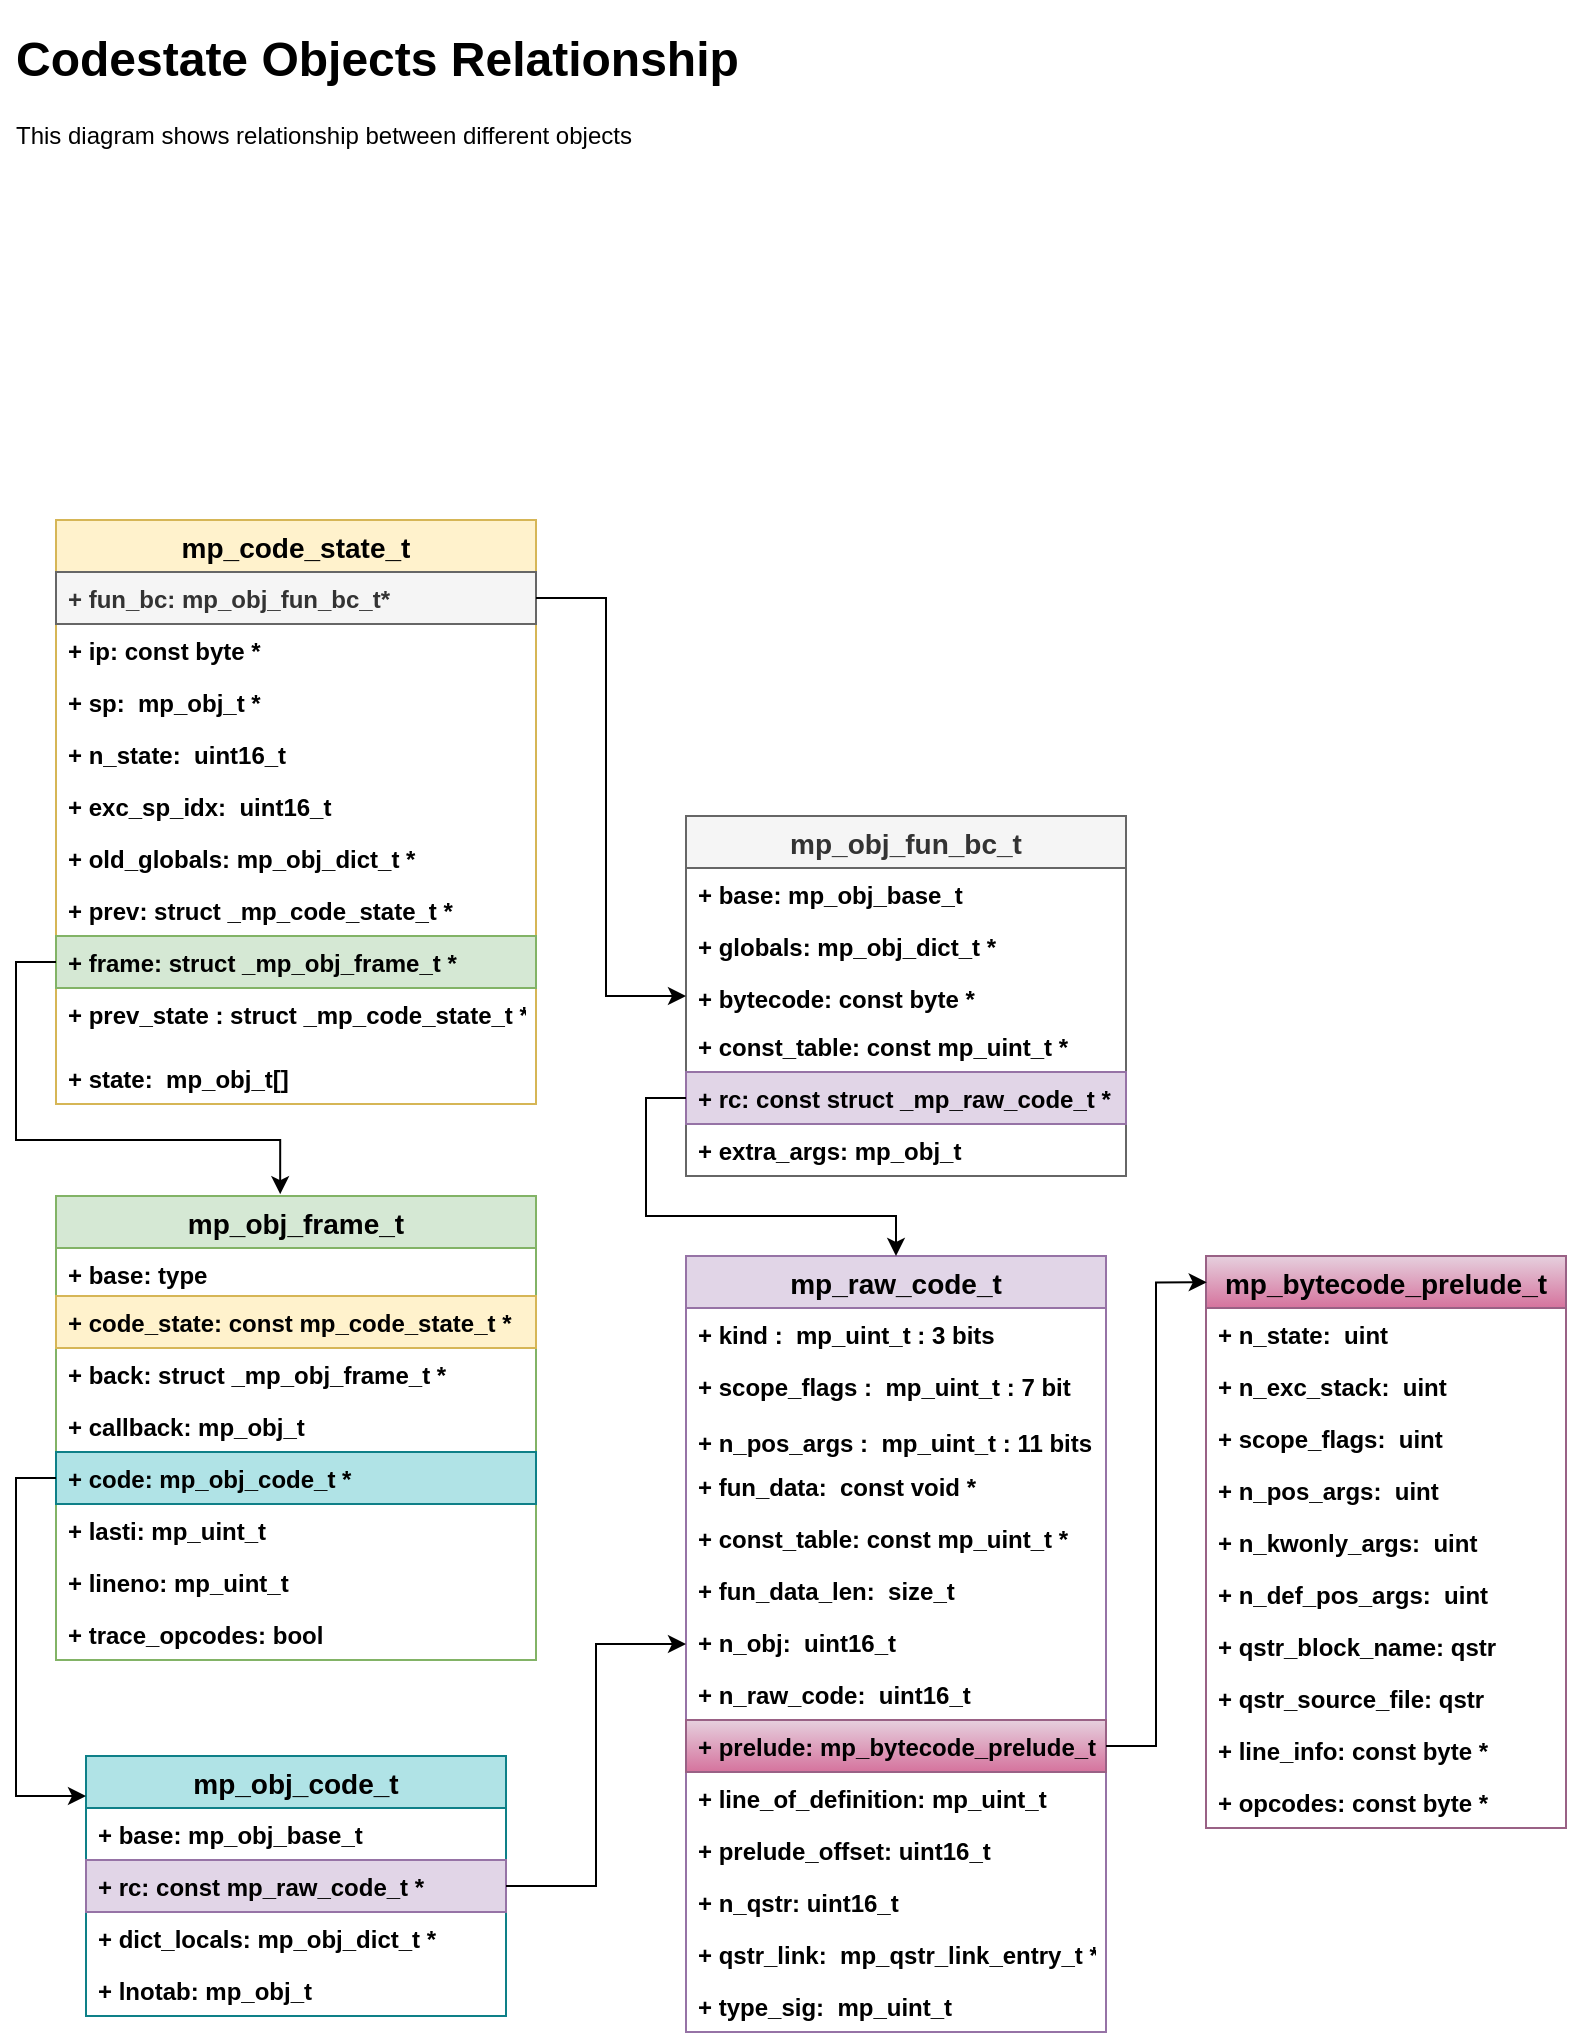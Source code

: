 <mxfile version="15.9.1" type="github">
  <diagram id="wnDa86_sgH5_1HbZJhVr" name="Page-1">
    <mxGraphModel dx="643" dy="319" grid="1" gridSize="10" guides="1" tooltips="1" connect="1" arrows="1" fold="1" page="1" pageScale="1" pageWidth="850" pageHeight="1100" math="0" shadow="0">
      <root>
        <mxCell id="0" />
        <mxCell id="1" parent="0" />
        <mxCell id="a_ci2bYjOTqBM8tlO-We-2" value="mp_code_state_t" style="swimlane;fontStyle=1;childLayout=stackLayout;horizontal=1;startSize=26;fillColor=#fff2cc;horizontalStack=0;resizeParent=1;resizeParentMax=0;resizeLast=0;collapsible=1;marginBottom=0;fontSize=14;strokeColor=#d6b656;" parent="1" vertex="1">
          <mxGeometry x="65" y="290" width="240" height="292" as="geometry" />
        </mxCell>
        <mxCell id="a_ci2bYjOTqBM8tlO-We-3" value="+ fun_bc: mp_obj_fun_bc_t*" style="text;strokeColor=#666666;fillColor=#f5f5f5;align=left;verticalAlign=top;spacingLeft=4;spacingRight=4;overflow=hidden;rotatable=0;points=[[0,0.5],[1,0.5]];portConstraint=eastwest;fontSize=12;fontStyle=1;fontColor=#333333;" parent="a_ci2bYjOTqBM8tlO-We-2" vertex="1">
          <mxGeometry y="26" width="240" height="26" as="geometry" />
        </mxCell>
        <mxCell id="lMU0eE661rHLFskUPlmX-3" value="+ ip: const byte *" style="text;strokeColor=none;fillColor=none;align=left;verticalAlign=top;spacingLeft=4;spacingRight=4;overflow=hidden;rotatable=0;points=[[0,0.5],[1,0.5]];portConstraint=eastwest;fontStyle=1" vertex="1" parent="a_ci2bYjOTqBM8tlO-We-2">
          <mxGeometry y="52" width="240" height="26" as="geometry" />
        </mxCell>
        <mxCell id="lMU0eE661rHLFskUPlmX-7" value="+ sp:  mp_obj_t *" style="text;strokeColor=none;fillColor=none;align=left;verticalAlign=top;spacingLeft=4;spacingRight=4;overflow=hidden;rotatable=0;points=[[0,0.5],[1,0.5]];portConstraint=eastwest;fontStyle=1" vertex="1" parent="a_ci2bYjOTqBM8tlO-We-2">
          <mxGeometry y="78" width="240" height="26" as="geometry" />
        </mxCell>
        <mxCell id="lMU0eE661rHLFskUPlmX-6" value="+ n_state:  uint16_t" style="text;strokeColor=none;fillColor=none;align=left;verticalAlign=top;spacingLeft=4;spacingRight=4;overflow=hidden;rotatable=0;points=[[0,0.5],[1,0.5]];portConstraint=eastwest;fontStyle=1" vertex="1" parent="a_ci2bYjOTqBM8tlO-We-2">
          <mxGeometry y="104" width="240" height="26" as="geometry" />
        </mxCell>
        <mxCell id="lMU0eE661rHLFskUPlmX-8" value="+ exc_sp_idx:  uint16_t" style="text;strokeColor=none;fillColor=none;align=left;verticalAlign=top;spacingLeft=4;spacingRight=4;overflow=hidden;rotatable=0;points=[[0,0.5],[1,0.5]];portConstraint=eastwest;fontStyle=1" vertex="1" parent="a_ci2bYjOTqBM8tlO-We-2">
          <mxGeometry y="130" width="240" height="26" as="geometry" />
        </mxCell>
        <mxCell id="lMU0eE661rHLFskUPlmX-9" value="+ old_globals: mp_obj_dict_t *" style="text;strokeColor=none;fillColor=none;align=left;verticalAlign=top;spacingLeft=4;spacingRight=4;overflow=hidden;rotatable=0;points=[[0,0.5],[1,0.5]];portConstraint=eastwest;fontStyle=1" vertex="1" parent="a_ci2bYjOTqBM8tlO-We-2">
          <mxGeometry y="156" width="240" height="26" as="geometry" />
        </mxCell>
        <mxCell id="lMU0eE661rHLFskUPlmX-5" value="+ prev: struct _mp_code_state_t *" style="text;strokeColor=none;fillColor=none;align=left;verticalAlign=top;spacingLeft=4;spacingRight=4;overflow=hidden;rotatable=0;points=[[0,0.5],[1,0.5]];portConstraint=eastwest;fontStyle=1" vertex="1" parent="a_ci2bYjOTqBM8tlO-We-2">
          <mxGeometry y="182" width="240" height="26" as="geometry" />
        </mxCell>
        <mxCell id="a_ci2bYjOTqBM8tlO-We-4" value="+ frame: struct _mp_obj_frame_t *" style="text;strokeColor=#82b366;fillColor=#d5e8d4;align=left;verticalAlign=top;spacingLeft=4;spacingRight=4;overflow=hidden;rotatable=0;points=[[0,0.5],[1,0.5]];portConstraint=eastwest;fontSize=12;fontStyle=1" parent="a_ci2bYjOTqBM8tlO-We-2" vertex="1">
          <mxGeometry y="208" width="240" height="26" as="geometry" />
        </mxCell>
        <mxCell id="a_ci2bYjOTqBM8tlO-We-9" value="+ prev_state : struct _mp_code_state_t *" style="text;align=left;verticalAlign=top;spacingLeft=4;spacingRight=4;overflow=hidden;rotatable=0;points=[[0,0.5],[1,0.5]];portConstraint=eastwest;fontSize=12;fontStyle=1" parent="a_ci2bYjOTqBM8tlO-We-2" vertex="1">
          <mxGeometry y="234" width="240" height="32" as="geometry" />
        </mxCell>
        <mxCell id="lMU0eE661rHLFskUPlmX-14" value="+ state:  mp_obj_t[] " style="text;strokeColor=none;fillColor=none;align=left;verticalAlign=top;spacingLeft=4;spacingRight=4;overflow=hidden;rotatable=0;points=[[0,0.5],[1,0.5]];portConstraint=eastwest;fontStyle=1" vertex="1" parent="a_ci2bYjOTqBM8tlO-We-2">
          <mxGeometry y="266" width="240" height="26" as="geometry" />
        </mxCell>
        <mxCell id="a_ci2bYjOTqBM8tlO-We-25" value="mp_obj_fun_bc_t" style="swimlane;fontStyle=1;childLayout=stackLayout;horizontal=1;startSize=26;fillColor=#f5f5f5;horizontalStack=0;resizeParent=1;resizeParentMax=0;resizeLast=0;collapsible=1;marginBottom=0;fontSize=14;fontColor=#333333;strokeColor=#666666;" parent="1" vertex="1">
          <mxGeometry x="380" y="438" width="220" height="180" as="geometry" />
        </mxCell>
        <mxCell id="a_ci2bYjOTqBM8tlO-We-28" value="+ base: mp_obj_base_t" style="text;strokeColor=none;fillColor=none;align=left;verticalAlign=top;spacingLeft=4;spacingRight=4;overflow=hidden;rotatable=0;points=[[0,0.5],[1,0.5]];portConstraint=eastwest;fontSize=12;fontStyle=1" parent="a_ci2bYjOTqBM8tlO-We-25" vertex="1">
          <mxGeometry y="26" width="220" height="26" as="geometry" />
        </mxCell>
        <mxCell id="a_ci2bYjOTqBM8tlO-We-27" value="+ globals: mp_obj_dict_t *" style="text;strokeColor=none;fillColor=none;align=left;verticalAlign=top;spacingLeft=4;spacingRight=4;overflow=hidden;rotatable=0;points=[[0,0.5],[1,0.5]];portConstraint=eastwest;fontSize=12;fontStyle=1" parent="a_ci2bYjOTqBM8tlO-We-25" vertex="1">
          <mxGeometry y="52" width="220" height="26" as="geometry" />
        </mxCell>
        <mxCell id="a_ci2bYjOTqBM8tlO-We-26" value="+ bytecode: const byte *" style="text;strokeColor=none;fillColor=none;align=left;verticalAlign=top;spacingLeft=4;spacingRight=4;overflow=hidden;rotatable=0;points=[[0,0.5],[1,0.5]];portConstraint=eastwest;fontSize=12;fontStyle=1" parent="a_ci2bYjOTqBM8tlO-We-25" vertex="1">
          <mxGeometry y="78" width="220" height="24" as="geometry" />
        </mxCell>
        <mxCell id="a_ci2bYjOTqBM8tlO-We-35" value="+ const_table: const mp_uint_t *" style="text;strokeColor=none;fillColor=none;align=left;verticalAlign=top;spacingLeft=4;spacingRight=4;overflow=hidden;rotatable=0;points=[[0,0.5],[1,0.5]];portConstraint=eastwest;fontSize=12;fontStyle=1" parent="a_ci2bYjOTqBM8tlO-We-25" vertex="1">
          <mxGeometry y="102" width="220" height="26" as="geometry" />
        </mxCell>
        <mxCell id="a_ci2bYjOTqBM8tlO-We-36" value="+ rc: const struct _mp_raw_code_t *" style="text;strokeColor=#9673a6;fillColor=#e1d5e7;align=left;verticalAlign=top;spacingLeft=4;spacingRight=4;overflow=hidden;rotatable=0;points=[[0,0.5],[1,0.5]];portConstraint=eastwest;fontSize=12;fontStyle=1" parent="a_ci2bYjOTqBM8tlO-We-25" vertex="1">
          <mxGeometry y="128" width="220" height="26" as="geometry" />
        </mxCell>
        <mxCell id="a_ci2bYjOTqBM8tlO-We-37" value="+ extra_args: mp_obj_t" style="text;strokeColor=none;fillColor=none;align=left;verticalAlign=top;spacingLeft=4;spacingRight=4;overflow=hidden;rotatable=0;points=[[0,0.5],[1,0.5]];portConstraint=eastwest;fontSize=12;fontStyle=1" parent="a_ci2bYjOTqBM8tlO-We-25" vertex="1">
          <mxGeometry y="154" width="220" height="26" as="geometry" />
        </mxCell>
        <mxCell id="a_ci2bYjOTqBM8tlO-We-30" value="mp_obj_frame_t " style="swimlane;fontStyle=1;childLayout=stackLayout;horizontal=1;startSize=26;fillColor=#d5e8d4;horizontalStack=0;resizeParent=1;resizeParentMax=0;resizeLast=0;collapsible=1;marginBottom=0;fontSize=14;strokeColor=#82b366;" parent="1" vertex="1">
          <mxGeometry x="65" y="628" width="240" height="232" as="geometry" />
        </mxCell>
        <mxCell id="a_ci2bYjOTqBM8tlO-We-31" value="+ base: type" style="text;strokeColor=none;fillColor=none;align=left;verticalAlign=top;spacingLeft=4;spacingRight=4;overflow=hidden;rotatable=0;points=[[0,0.5],[1,0.5]];portConstraint=eastwest;fontSize=12;fontStyle=1" parent="a_ci2bYjOTqBM8tlO-We-30" vertex="1">
          <mxGeometry y="26" width="240" height="24" as="geometry" />
        </mxCell>
        <mxCell id="a_ci2bYjOTqBM8tlO-We-43" value="+ code_state: const mp_code_state_t *" style="text;strokeColor=#d6b656;fillColor=#fff2cc;align=left;verticalAlign=top;spacingLeft=4;spacingRight=4;overflow=hidden;rotatable=0;points=[[0,0.5],[1,0.5]];portConstraint=eastwest;fontSize=12;fontStyle=1" parent="a_ci2bYjOTqBM8tlO-We-30" vertex="1">
          <mxGeometry y="50" width="240" height="26" as="geometry" />
        </mxCell>
        <mxCell id="a_ci2bYjOTqBM8tlO-We-32" value="+ back: struct _mp_obj_frame_t *" style="text;strokeColor=none;fillColor=none;align=left;verticalAlign=top;spacingLeft=4;spacingRight=4;overflow=hidden;rotatable=0;points=[[0,0.5],[1,0.5]];portConstraint=eastwest;fontSize=12;fontStyle=1" parent="a_ci2bYjOTqBM8tlO-We-30" vertex="1">
          <mxGeometry y="76" width="240" height="26" as="geometry" />
        </mxCell>
        <mxCell id="a_ci2bYjOTqBM8tlO-We-45" value="+ callback: mp_obj_t " style="text;strokeColor=none;fillColor=none;align=left;verticalAlign=top;spacingLeft=4;spacingRight=4;overflow=hidden;rotatable=0;points=[[0,0.5],[1,0.5]];portConstraint=eastwest;fontSize=12;fontStyle=1" parent="a_ci2bYjOTqBM8tlO-We-30" vertex="1">
          <mxGeometry y="102" width="240" height="26" as="geometry" />
        </mxCell>
        <mxCell id="a_ci2bYjOTqBM8tlO-We-44" value="+ code: mp_obj_code_t *" style="text;strokeColor=#0e8088;fillColor=#b0e3e6;align=left;verticalAlign=top;spacingLeft=4;spacingRight=4;overflow=hidden;rotatable=0;points=[[0,0.5],[1,0.5]];portConstraint=eastwest;fontSize=12;fontStyle=1" parent="a_ci2bYjOTqBM8tlO-We-30" vertex="1">
          <mxGeometry y="128" width="240" height="26" as="geometry" />
        </mxCell>
        <mxCell id="a_ci2bYjOTqBM8tlO-We-33" value="+ lasti: mp_uint_t " style="text;strokeColor=none;fillColor=none;align=left;verticalAlign=top;spacingLeft=4;spacingRight=4;overflow=hidden;rotatable=0;points=[[0,0.5],[1,0.5]];portConstraint=eastwest;fontSize=12;fontStyle=1" parent="a_ci2bYjOTqBM8tlO-We-30" vertex="1">
          <mxGeometry y="154" width="240" height="26" as="geometry" />
        </mxCell>
        <mxCell id="a_ci2bYjOTqBM8tlO-We-47" value="+ lineno: mp_uint_t " style="text;strokeColor=none;fillColor=none;align=left;verticalAlign=top;spacingLeft=4;spacingRight=4;overflow=hidden;rotatable=0;points=[[0,0.5],[1,0.5]];portConstraint=eastwest;fontSize=12;fontStyle=1" parent="a_ci2bYjOTqBM8tlO-We-30" vertex="1">
          <mxGeometry y="180" width="240" height="26" as="geometry" />
        </mxCell>
        <mxCell id="a_ci2bYjOTqBM8tlO-We-49" value="+ trace_opcodes: bool" style="text;strokeColor=none;fillColor=none;align=left;verticalAlign=top;spacingLeft=4;spacingRight=4;overflow=hidden;rotatable=0;points=[[0,0.5],[1,0.5]];portConstraint=eastwest;fontSize=12;fontStyle=1" parent="a_ci2bYjOTqBM8tlO-We-30" vertex="1">
          <mxGeometry y="206" width="240" height="26" as="geometry" />
        </mxCell>
        <mxCell id="a_ci2bYjOTqBM8tlO-We-38" value="mp_raw_code_t " style="swimlane;fontStyle=1;childLayout=stackLayout;horizontal=1;startSize=26;fillColor=#e1d5e7;horizontalStack=0;resizeParent=1;resizeParentMax=0;resizeLast=0;collapsible=1;marginBottom=0;fontSize=14;strokeColor=#9673a6;" parent="1" vertex="1">
          <mxGeometry x="380" y="658" width="210" height="388" as="geometry" />
        </mxCell>
        <mxCell id="a_ci2bYjOTqBM8tlO-We-39" value="+ kind :  mp_uint_t : 3 bits" style="text;strokeColor=none;fillColor=none;align=left;verticalAlign=top;spacingLeft=4;spacingRight=4;overflow=hidden;rotatable=0;points=[[0,0.5],[1,0.5]];portConstraint=eastwest;fontSize=12;fontStyle=1" parent="a_ci2bYjOTqBM8tlO-We-38" vertex="1">
          <mxGeometry y="26" width="210" height="26" as="geometry" />
        </mxCell>
        <mxCell id="a_ci2bYjOTqBM8tlO-We-40" value="+ scope_flags :  mp_uint_t : 7 bit" style="text;strokeColor=none;fillColor=none;align=left;verticalAlign=top;spacingLeft=4;spacingRight=4;overflow=hidden;rotatable=0;points=[[0,0.5],[1,0.5]];portConstraint=eastwest;fontSize=12;fontStyle=1" parent="a_ci2bYjOTqBM8tlO-We-38" vertex="1">
          <mxGeometry y="52" width="210" height="28" as="geometry" />
        </mxCell>
        <mxCell id="a_ci2bYjOTqBM8tlO-We-41" value="+ n_pos_args :  mp_uint_t : 11 bits" style="text;strokeColor=none;fillColor=none;align=left;verticalAlign=top;spacingLeft=4;spacingRight=4;overflow=hidden;rotatable=0;points=[[0,0.5],[1,0.5]];portConstraint=eastwest;fontSize=12;fontStyle=1" parent="a_ci2bYjOTqBM8tlO-We-38" vertex="1">
          <mxGeometry y="80" width="210" height="22" as="geometry" />
        </mxCell>
        <mxCell id="BdHdynzSusa7COlGPXgd-5" value="+ fun_data:  const void *" style="text;strokeColor=none;fillColor=none;align=left;verticalAlign=top;spacingLeft=4;spacingRight=4;overflow=hidden;rotatable=0;points=[[0,0.5],[1,0.5]];portConstraint=eastwest;fontStyle=1" parent="a_ci2bYjOTqBM8tlO-We-38" vertex="1">
          <mxGeometry y="102" width="210" height="26" as="geometry" />
        </mxCell>
        <mxCell id="BdHdynzSusa7COlGPXgd-6" value="+ const_table: const mp_uint_t *" style="text;strokeColor=none;fillColor=none;align=left;verticalAlign=top;spacingLeft=4;spacingRight=4;overflow=hidden;rotatable=0;points=[[0,0.5],[1,0.5]];portConstraint=eastwest;fontStyle=1" parent="a_ci2bYjOTqBM8tlO-We-38" vertex="1">
          <mxGeometry y="128" width="210" height="26" as="geometry" />
        </mxCell>
        <mxCell id="BdHdynzSusa7COlGPXgd-8" value="+ fun_data_len:  size_t" style="text;strokeColor=none;fillColor=none;align=left;verticalAlign=top;spacingLeft=4;spacingRight=4;overflow=hidden;rotatable=0;points=[[0,0.5],[1,0.5]];portConstraint=eastwest;fontStyle=1" parent="a_ci2bYjOTqBM8tlO-We-38" vertex="1">
          <mxGeometry y="154" width="210" height="26" as="geometry" />
        </mxCell>
        <mxCell id="BdHdynzSusa7COlGPXgd-10" value="+ n_obj:  uint16_t" style="text;strokeColor=none;fillColor=none;align=left;verticalAlign=top;spacingLeft=4;spacingRight=4;overflow=hidden;rotatable=0;points=[[0,0.5],[1,0.5]];portConstraint=eastwest;fontStyle=1" parent="a_ci2bYjOTqBM8tlO-We-38" vertex="1">
          <mxGeometry y="180" width="210" height="26" as="geometry" />
        </mxCell>
        <mxCell id="BdHdynzSusa7COlGPXgd-9" value="+ n_raw_code:  uint16_t" style="text;strokeColor=none;fillColor=none;align=left;verticalAlign=top;spacingLeft=4;spacingRight=4;overflow=hidden;rotatable=0;points=[[0,0.5],[1,0.5]];portConstraint=eastwest;fontStyle=1" parent="a_ci2bYjOTqBM8tlO-We-38" vertex="1">
          <mxGeometry y="206" width="210" height="26" as="geometry" />
        </mxCell>
        <mxCell id="BdHdynzSusa7COlGPXgd-11" value="+ prelude: mp_bytecode_prelude_t" style="text;strokeColor=#996185;fillColor=#e6d0de;align=left;verticalAlign=top;spacingLeft=4;spacingRight=4;overflow=hidden;rotatable=0;points=[[0,0.5],[1,0.5]];portConstraint=eastwest;fontStyle=1;gradientColor=#d5739d;" parent="a_ci2bYjOTqBM8tlO-We-38" vertex="1">
          <mxGeometry y="232" width="210" height="26" as="geometry" />
        </mxCell>
        <mxCell id="BdHdynzSusa7COlGPXgd-7" value="+ line_of_definition: mp_uint_t" style="text;strokeColor=none;fillColor=none;align=left;verticalAlign=top;spacingLeft=4;spacingRight=4;overflow=hidden;rotatable=0;points=[[0,0.5],[1,0.5]];portConstraint=eastwest;fontStyle=1" parent="a_ci2bYjOTqBM8tlO-We-38" vertex="1">
          <mxGeometry y="258" width="210" height="26" as="geometry" />
        </mxCell>
        <mxCell id="BdHdynzSusa7COlGPXgd-12" value="+ prelude_offset: uint16_t" style="text;strokeColor=none;fillColor=none;align=left;verticalAlign=top;spacingLeft=4;spacingRight=4;overflow=hidden;rotatable=0;points=[[0,0.5],[1,0.5]];portConstraint=eastwest;fontStyle=1" parent="a_ci2bYjOTqBM8tlO-We-38" vertex="1">
          <mxGeometry y="284" width="210" height="26" as="geometry" />
        </mxCell>
        <mxCell id="BdHdynzSusa7COlGPXgd-13" value="+ n_qstr: uint16_t" style="text;strokeColor=none;fillColor=none;align=left;verticalAlign=top;spacingLeft=4;spacingRight=4;overflow=hidden;rotatable=0;points=[[0,0.5],[1,0.5]];portConstraint=eastwest;fontStyle=1" parent="a_ci2bYjOTqBM8tlO-We-38" vertex="1">
          <mxGeometry y="310" width="210" height="26" as="geometry" />
        </mxCell>
        <mxCell id="BdHdynzSusa7COlGPXgd-15" value="+ qstr_link:  mp_qstr_link_entry_t *" style="text;strokeColor=none;fillColor=none;align=left;verticalAlign=top;spacingLeft=4;spacingRight=4;overflow=hidden;rotatable=0;points=[[0,0.5],[1,0.5]];portConstraint=eastwest;fontStyle=1" parent="a_ci2bYjOTqBM8tlO-We-38" vertex="1">
          <mxGeometry y="336" width="210" height="26" as="geometry" />
        </mxCell>
        <mxCell id="BdHdynzSusa7COlGPXgd-14" value="+ type_sig:  mp_uint_t" style="text;strokeColor=none;fillColor=none;align=left;verticalAlign=top;spacingLeft=4;spacingRight=4;overflow=hidden;rotatable=0;points=[[0,0.5],[1,0.5]];portConstraint=eastwest;fontStyle=1" parent="a_ci2bYjOTqBM8tlO-We-38" vertex="1">
          <mxGeometry y="362" width="210" height="26" as="geometry" />
        </mxCell>
        <mxCell id="a_ci2bYjOTqBM8tlO-We-52" value="mp_obj_code_t" style="swimlane;fontStyle=1;childLayout=stackLayout;horizontal=1;startSize=26;fillColor=#b0e3e6;horizontalStack=0;resizeParent=1;resizeParentMax=0;resizeLast=0;collapsible=1;marginBottom=0;fontSize=14;strokeColor=#0e8088;" parent="1" vertex="1">
          <mxGeometry x="80" y="908" width="210" height="130" as="geometry" />
        </mxCell>
        <mxCell id="a_ci2bYjOTqBM8tlO-We-53" value="+ base: mp_obj_base_t" style="text;strokeColor=none;fillColor=none;align=left;verticalAlign=top;spacingLeft=4;spacingRight=4;overflow=hidden;rotatable=0;points=[[0,0.5],[1,0.5]];portConstraint=eastwest;fontSize=12;fontStyle=1" parent="a_ci2bYjOTqBM8tlO-We-52" vertex="1">
          <mxGeometry y="26" width="210" height="26" as="geometry" />
        </mxCell>
        <mxCell id="a_ci2bYjOTqBM8tlO-We-54" value="+ rc: const mp_raw_code_t *" style="text;strokeColor=#9673a6;fillColor=#e1d5e7;align=left;verticalAlign=top;spacingLeft=4;spacingRight=4;overflow=hidden;rotatable=0;points=[[0,0.5],[1,0.5]];portConstraint=eastwest;fontSize=12;fontStyle=1" parent="a_ci2bYjOTqBM8tlO-We-52" vertex="1">
          <mxGeometry y="52" width="210" height="26" as="geometry" />
        </mxCell>
        <mxCell id="a_ci2bYjOTqBM8tlO-We-55" value="+ dict_locals: mp_obj_dict_t *" style="text;strokeColor=none;fillColor=none;align=left;verticalAlign=top;spacingLeft=4;spacingRight=4;overflow=hidden;rotatable=0;points=[[0,0.5],[1,0.5]];portConstraint=eastwest;fontSize=12;fontStyle=1" parent="a_ci2bYjOTqBM8tlO-We-52" vertex="1">
          <mxGeometry y="78" width="210" height="26" as="geometry" />
        </mxCell>
        <mxCell id="BdHdynzSusa7COlGPXgd-1" value="+ lnotab: mp_obj_t " style="text;strokeColor=none;fillColor=none;align=left;verticalAlign=top;spacingLeft=4;spacingRight=4;overflow=hidden;rotatable=0;points=[[0,0.5],[1,0.5]];portConstraint=eastwest;fontStyle=1" parent="a_ci2bYjOTqBM8tlO-We-52" vertex="1">
          <mxGeometry y="104" width="210" height="26" as="geometry" />
        </mxCell>
        <mxCell id="BdHdynzSusa7COlGPXgd-23" value="mp_bytecode_prelude_t" style="swimlane;fontStyle=1;childLayout=stackLayout;horizontal=1;startSize=26;fillColor=#e6d0de;horizontalStack=0;resizeParent=1;resizeParentMax=0;resizeLast=0;collapsible=1;marginBottom=0;fontSize=14;strokeColor=#996185;gradientColor=#d5739d;" parent="1" vertex="1">
          <mxGeometry x="640" y="658" width="180" height="286" as="geometry" />
        </mxCell>
        <mxCell id="BdHdynzSusa7COlGPXgd-24" value="+ n_state:  uint" style="text;strokeColor=none;fillColor=none;align=left;verticalAlign=top;spacingLeft=4;spacingRight=4;overflow=hidden;rotatable=0;points=[[0,0.5],[1,0.5]];portConstraint=eastwest;fontSize=12;fontStyle=1" parent="BdHdynzSusa7COlGPXgd-23" vertex="1">
          <mxGeometry y="26" width="180" height="26" as="geometry" />
        </mxCell>
        <mxCell id="BdHdynzSusa7COlGPXgd-25" value="+ n_exc_stack:  uint" style="text;strokeColor=none;fillColor=none;align=left;verticalAlign=top;spacingLeft=4;spacingRight=4;overflow=hidden;rotatable=0;points=[[0,0.5],[1,0.5]];portConstraint=eastwest;fontSize=12;fontStyle=1" parent="BdHdynzSusa7COlGPXgd-23" vertex="1">
          <mxGeometry y="52" width="180" height="26" as="geometry" />
        </mxCell>
        <mxCell id="BdHdynzSusa7COlGPXgd-31" value="+ scope_flags:  uint" style="text;strokeColor=none;fillColor=none;align=left;verticalAlign=top;spacingLeft=4;spacingRight=4;overflow=hidden;rotatable=0;points=[[0,0.5],[1,0.5]];portConstraint=eastwest;fontSize=12;fontStyle=1" parent="BdHdynzSusa7COlGPXgd-23" vertex="1">
          <mxGeometry y="78" width="180" height="26" as="geometry" />
        </mxCell>
        <mxCell id="BdHdynzSusa7COlGPXgd-32" value="+ n_pos_args:  uint" style="text;strokeColor=none;fillColor=none;align=left;verticalAlign=top;spacingLeft=4;spacingRight=4;overflow=hidden;rotatable=0;points=[[0,0.5],[1,0.5]];portConstraint=eastwest;fontSize=12;fontStyle=1" parent="BdHdynzSusa7COlGPXgd-23" vertex="1">
          <mxGeometry y="104" width="180" height="26" as="geometry" />
        </mxCell>
        <mxCell id="BdHdynzSusa7COlGPXgd-34" value="+ n_kwonly_args:  uint" style="text;strokeColor=none;fillColor=none;align=left;verticalAlign=top;spacingLeft=4;spacingRight=4;overflow=hidden;rotatable=0;points=[[0,0.5],[1,0.5]];portConstraint=eastwest;fontSize=12;fontStyle=1" parent="BdHdynzSusa7COlGPXgd-23" vertex="1">
          <mxGeometry y="130" width="180" height="26" as="geometry" />
        </mxCell>
        <mxCell id="BdHdynzSusa7COlGPXgd-35" value="+ n_def_pos_args:  uint" style="text;strokeColor=none;fillColor=none;align=left;verticalAlign=top;spacingLeft=4;spacingRight=4;overflow=hidden;rotatable=0;points=[[0,0.5],[1,0.5]];portConstraint=eastwest;fontSize=12;fontStyle=1" parent="BdHdynzSusa7COlGPXgd-23" vertex="1">
          <mxGeometry y="156" width="180" height="26" as="geometry" />
        </mxCell>
        <mxCell id="BdHdynzSusa7COlGPXgd-36" value="+ qstr_block_name: qstr" style="text;strokeColor=none;fillColor=none;align=left;verticalAlign=top;spacingLeft=4;spacingRight=4;overflow=hidden;rotatable=0;points=[[0,0.5],[1,0.5]];portConstraint=eastwest;fontSize=12;fontStyle=1" parent="BdHdynzSusa7COlGPXgd-23" vertex="1">
          <mxGeometry y="182" width="180" height="26" as="geometry" />
        </mxCell>
        <mxCell id="BdHdynzSusa7COlGPXgd-33" value="+ qstr_source_file: qstr" style="text;strokeColor=none;fillColor=none;align=left;verticalAlign=top;spacingLeft=4;spacingRight=4;overflow=hidden;rotatable=0;points=[[0,0.5],[1,0.5]];portConstraint=eastwest;fontSize=12;fontStyle=1" parent="BdHdynzSusa7COlGPXgd-23" vertex="1">
          <mxGeometry y="208" width="180" height="26" as="geometry" />
        </mxCell>
        <mxCell id="BdHdynzSusa7COlGPXgd-37" value="+ line_info: const byte *" style="text;strokeColor=none;fillColor=none;align=left;verticalAlign=top;spacingLeft=4;spacingRight=4;overflow=hidden;rotatable=0;points=[[0,0.5],[1,0.5]];portConstraint=eastwest;fontSize=12;fontStyle=1" parent="BdHdynzSusa7COlGPXgd-23" vertex="1">
          <mxGeometry y="234" width="180" height="26" as="geometry" />
        </mxCell>
        <mxCell id="BdHdynzSusa7COlGPXgd-39" value="+ opcodes: const byte *" style="text;strokeColor=none;fillColor=none;align=left;verticalAlign=top;spacingLeft=4;spacingRight=4;overflow=hidden;rotatable=0;points=[[0,0.5],[1,0.5]];portConstraint=eastwest;fontSize=12;fontStyle=1" parent="BdHdynzSusa7COlGPXgd-23" vertex="1">
          <mxGeometry y="260" width="180" height="26" as="geometry" />
        </mxCell>
        <mxCell id="BdHdynzSusa7COlGPXgd-27" style="edgeStyle=orthogonalEdgeStyle;rounded=0;orthogonalLoop=1;jettySize=auto;html=1;entryX=0.002;entryY=0.046;entryDx=0;entryDy=0;fontSize=12;entryPerimeter=0;" parent="1" source="BdHdynzSusa7COlGPXgd-11" target="BdHdynzSusa7COlGPXgd-23" edge="1">
          <mxGeometry relative="1" as="geometry" />
        </mxCell>
        <mxCell id="BdHdynzSusa7COlGPXgd-47" style="edgeStyle=orthogonalEdgeStyle;rounded=0;orthogonalLoop=1;jettySize=auto;html=1;entryX=0;entryY=0.154;entryDx=0;entryDy=0;entryPerimeter=0;fontSize=14;" parent="1" source="a_ci2bYjOTqBM8tlO-We-44" target="a_ci2bYjOTqBM8tlO-We-52" edge="1">
          <mxGeometry relative="1" as="geometry" />
        </mxCell>
        <mxCell id="BdHdynzSusa7COlGPXgd-48" style="edgeStyle=orthogonalEdgeStyle;rounded=0;orthogonalLoop=1;jettySize=auto;html=1;fontSize=14;" parent="1" source="a_ci2bYjOTqBM8tlO-We-54" target="a_ci2bYjOTqBM8tlO-We-38" edge="1">
          <mxGeometry relative="1" as="geometry" />
        </mxCell>
        <mxCell id="BdHdynzSusa7COlGPXgd-49" style="edgeStyle=orthogonalEdgeStyle;rounded=0;orthogonalLoop=1;jettySize=auto;html=1;fontSize=14;" parent="1" source="a_ci2bYjOTqBM8tlO-We-36" target="a_ci2bYjOTqBM8tlO-We-38" edge="1">
          <mxGeometry relative="1" as="geometry">
            <Array as="points">
              <mxPoint x="360" y="579" />
              <mxPoint x="360" y="638" />
              <mxPoint x="485" y="638" />
            </Array>
          </mxGeometry>
        </mxCell>
        <mxCell id="lMU0eE661rHLFskUPlmX-11" style="edgeStyle=orthogonalEdgeStyle;rounded=0;orthogonalLoop=1;jettySize=auto;html=1;" edge="1" parent="1" source="a_ci2bYjOTqBM8tlO-We-3" target="a_ci2bYjOTqBM8tlO-We-25">
          <mxGeometry relative="1" as="geometry">
            <Array as="points">
              <mxPoint x="340" y="329" />
              <mxPoint x="340" y="528" />
            </Array>
          </mxGeometry>
        </mxCell>
        <mxCell id="lMU0eE661rHLFskUPlmX-13" style="edgeStyle=orthogonalEdgeStyle;rounded=0;orthogonalLoop=1;jettySize=auto;html=1;entryX=0.467;entryY=-0.004;entryDx=0;entryDy=0;entryPerimeter=0;" edge="1" parent="1" source="a_ci2bYjOTqBM8tlO-We-4" target="a_ci2bYjOTqBM8tlO-We-30">
          <mxGeometry relative="1" as="geometry">
            <Array as="points">
              <mxPoint x="45" y="511" />
              <mxPoint x="45" y="600" />
              <mxPoint x="177" y="600" />
            </Array>
          </mxGeometry>
        </mxCell>
        <mxCell id="lMU0eE661rHLFskUPlmX-15" value="&lt;h1&gt;Codestate Objects Relationship&lt;br&gt;&lt;/h1&gt;&lt;p&gt;This diagram shows relationship between different objects &lt;br&gt;&lt;/p&gt;" style="text;html=1;strokeColor=none;fillColor=none;spacing=5;spacingTop=-20;whiteSpace=wrap;overflow=hidden;rounded=0;" vertex="1" parent="1">
          <mxGeometry x="40" y="40" width="790" height="240" as="geometry" />
        </mxCell>
      </root>
    </mxGraphModel>
  </diagram>
</mxfile>
